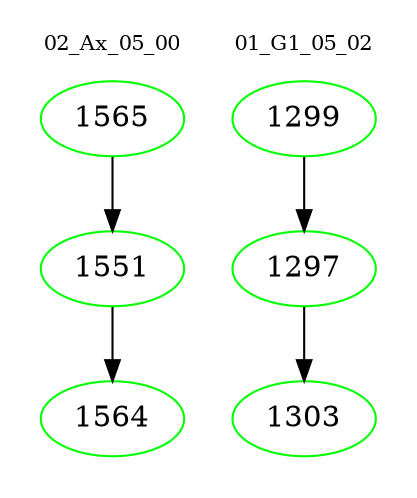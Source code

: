 digraph{
subgraph cluster_0 {
color = white
label = "02_Ax_05_00";
fontsize=10;
T0_1565 [label="1565", color="green"]
T0_1565 -> T0_1551 [color="black"]
T0_1551 [label="1551", color="green"]
T0_1551 -> T0_1564 [color="black"]
T0_1564 [label="1564", color="green"]
}
subgraph cluster_1 {
color = white
label = "01_G1_05_02";
fontsize=10;
T1_1299 [label="1299", color="green"]
T1_1299 -> T1_1297 [color="black"]
T1_1297 [label="1297", color="green"]
T1_1297 -> T1_1303 [color="black"]
T1_1303 [label="1303", color="green"]
}
}
